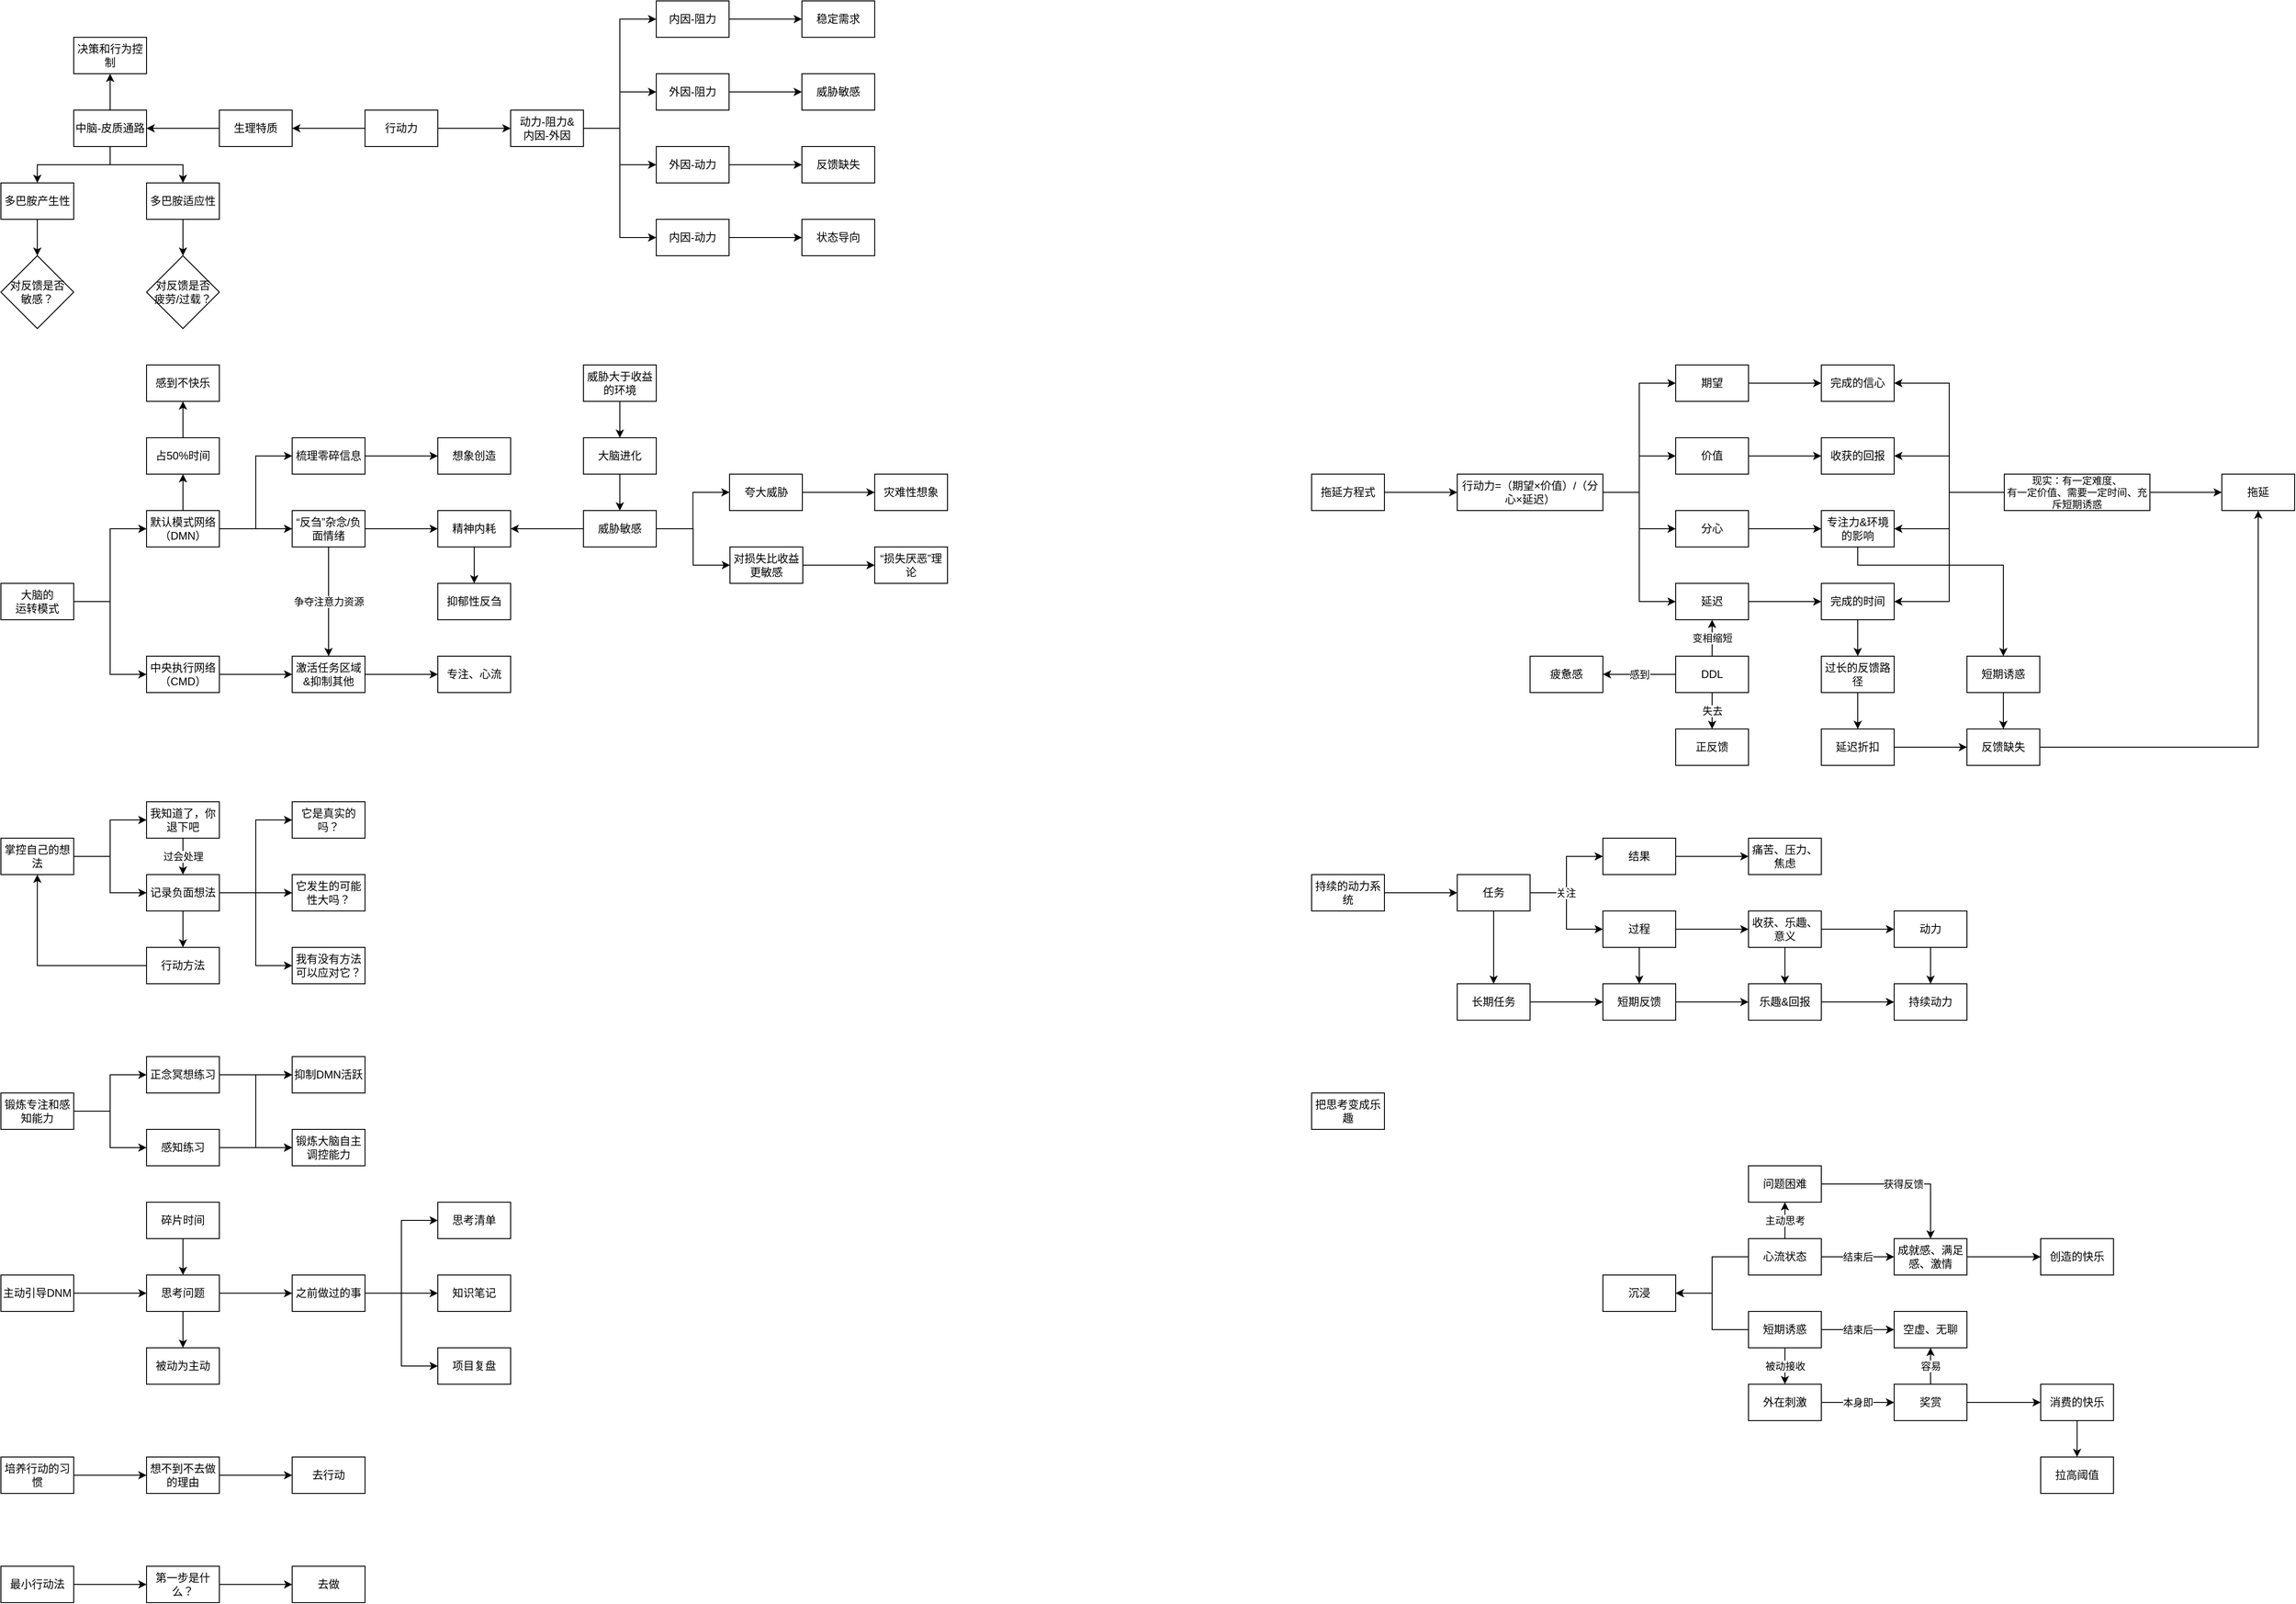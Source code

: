 <mxfile version="24.2.1" type="github">
  <diagram name="第 1 页" id="MuDdyFz6Uz0_iKUM-lLz">
    <mxGraphModel dx="1149" dy="491" grid="1" gridSize="10" guides="1" tooltips="1" connect="1" arrows="1" fold="1" page="1" pageScale="1" pageWidth="827" pageHeight="1169" math="0" shadow="0">
      <root>
        <mxCell id="0" />
        <mxCell id="1" parent="0" />
        <mxCell id="L5y41yA0uB5syiD4GcEw-6" style="edgeStyle=orthogonalEdgeStyle;rounded=0;orthogonalLoop=1;jettySize=auto;html=1;" parent="1" source="L5y41yA0uB5syiD4GcEw-1" target="L5y41yA0uB5syiD4GcEw-2" edge="1">
          <mxGeometry relative="1" as="geometry" />
        </mxCell>
        <mxCell id="L5y41yA0uB5syiD4GcEw-26" style="edgeStyle=orthogonalEdgeStyle;rounded=0;orthogonalLoop=1;jettySize=auto;html=1;" parent="1" source="L5y41yA0uB5syiD4GcEw-1" target="L5y41yA0uB5syiD4GcEw-25" edge="1">
          <mxGeometry relative="1" as="geometry" />
        </mxCell>
        <mxCell id="L5y41yA0uB5syiD4GcEw-1" value="行动力" style="rounded=0;whiteSpace=wrap;html=1;" parent="1" vertex="1">
          <mxGeometry x="520" y="160" width="80" height="40" as="geometry" />
        </mxCell>
        <mxCell id="L5y41yA0uB5syiD4GcEw-7" style="edgeStyle=orthogonalEdgeStyle;rounded=0;orthogonalLoop=1;jettySize=auto;html=1;entryX=1;entryY=0.5;entryDx=0;entryDy=0;" parent="1" source="L5y41yA0uB5syiD4GcEw-2" target="L5y41yA0uB5syiD4GcEw-3" edge="1">
          <mxGeometry relative="1" as="geometry" />
        </mxCell>
        <mxCell id="L5y41yA0uB5syiD4GcEw-2" value="生理特质" style="rounded=0;whiteSpace=wrap;html=1;" parent="1" vertex="1">
          <mxGeometry x="360" y="160" width="80" height="40" as="geometry" />
        </mxCell>
        <mxCell id="L5y41yA0uB5syiD4GcEw-5" style="edgeStyle=orthogonalEdgeStyle;rounded=0;orthogonalLoop=1;jettySize=auto;html=1;entryX=0.5;entryY=1;entryDx=0;entryDy=0;" parent="1" source="L5y41yA0uB5syiD4GcEw-3" target="L5y41yA0uB5syiD4GcEw-4" edge="1">
          <mxGeometry relative="1" as="geometry" />
        </mxCell>
        <mxCell id="L5y41yA0uB5syiD4GcEw-9" style="edgeStyle=orthogonalEdgeStyle;rounded=0;orthogonalLoop=1;jettySize=auto;html=1;entryX=0.5;entryY=0;entryDx=0;entryDy=0;" parent="1" source="L5y41yA0uB5syiD4GcEw-3" target="L5y41yA0uB5syiD4GcEw-8" edge="1">
          <mxGeometry relative="1" as="geometry" />
        </mxCell>
        <mxCell id="L5y41yA0uB5syiD4GcEw-11" style="edgeStyle=orthogonalEdgeStyle;rounded=0;orthogonalLoop=1;jettySize=auto;html=1;entryX=0.5;entryY=0;entryDx=0;entryDy=0;" parent="1" source="L5y41yA0uB5syiD4GcEw-3" target="L5y41yA0uB5syiD4GcEw-10" edge="1">
          <mxGeometry relative="1" as="geometry" />
        </mxCell>
        <mxCell id="L5y41yA0uB5syiD4GcEw-3" value="中脑-皮质通路" style="rounded=0;whiteSpace=wrap;html=1;" parent="1" vertex="1">
          <mxGeometry x="200" y="160" width="80" height="40" as="geometry" />
        </mxCell>
        <mxCell id="L5y41yA0uB5syiD4GcEw-4" value="决策和行为控制" style="rounded=0;whiteSpace=wrap;html=1;" parent="1" vertex="1">
          <mxGeometry x="200" y="80" width="80" height="40" as="geometry" />
        </mxCell>
        <mxCell id="L5y41yA0uB5syiD4GcEw-20" style="edgeStyle=orthogonalEdgeStyle;rounded=0;orthogonalLoop=1;jettySize=auto;html=1;entryX=0.5;entryY=0;entryDx=0;entryDy=0;" parent="1" source="L5y41yA0uB5syiD4GcEw-8" edge="1">
          <mxGeometry relative="1" as="geometry">
            <mxPoint x="160" y="320" as="targetPoint" />
          </mxGeometry>
        </mxCell>
        <mxCell id="L5y41yA0uB5syiD4GcEw-8" value="多巴胺产生性" style="rounded=0;whiteSpace=wrap;html=1;" parent="1" vertex="1">
          <mxGeometry x="120" y="240" width="80" height="40" as="geometry" />
        </mxCell>
        <mxCell id="L5y41yA0uB5syiD4GcEw-24" style="edgeStyle=orthogonalEdgeStyle;rounded=0;orthogonalLoop=1;jettySize=auto;html=1;entryX=0.5;entryY=0;entryDx=0;entryDy=0;" parent="1" source="L5y41yA0uB5syiD4GcEw-10" target="L5y41yA0uB5syiD4GcEw-23" edge="1">
          <mxGeometry relative="1" as="geometry" />
        </mxCell>
        <mxCell id="L5y41yA0uB5syiD4GcEw-10" value="多巴胺适应性" style="rounded=0;whiteSpace=wrap;html=1;" parent="1" vertex="1">
          <mxGeometry x="280" y="240" width="80" height="40" as="geometry" />
        </mxCell>
        <mxCell id="L5y41yA0uB5syiD4GcEw-22" value="对反馈是否&lt;br&gt;敏感？" style="rhombus;whiteSpace=wrap;html=1;" parent="1" vertex="1">
          <mxGeometry x="120" y="320" width="80" height="80" as="geometry" />
        </mxCell>
        <mxCell id="L5y41yA0uB5syiD4GcEw-23" value="对反馈是否&lt;br&gt;疲劳/过载？" style="rhombus;whiteSpace=wrap;html=1;" parent="1" vertex="1">
          <mxGeometry x="280" y="320" width="80" height="80" as="geometry" />
        </mxCell>
        <mxCell id="L5y41yA0uB5syiD4GcEw-31" style="edgeStyle=orthogonalEdgeStyle;rounded=0;orthogonalLoop=1;jettySize=auto;html=1;entryX=0;entryY=0.5;entryDx=0;entryDy=0;" parent="1" source="L5y41yA0uB5syiD4GcEw-25" target="L5y41yA0uB5syiD4GcEw-27" edge="1">
          <mxGeometry relative="1" as="geometry" />
        </mxCell>
        <mxCell id="L5y41yA0uB5syiD4GcEw-32" style="edgeStyle=orthogonalEdgeStyle;rounded=0;orthogonalLoop=1;jettySize=auto;html=1;entryX=0;entryY=0.5;entryDx=0;entryDy=0;" parent="1" source="L5y41yA0uB5syiD4GcEw-25" target="L5y41yA0uB5syiD4GcEw-28" edge="1">
          <mxGeometry relative="1" as="geometry" />
        </mxCell>
        <mxCell id="L5y41yA0uB5syiD4GcEw-33" style="edgeStyle=orthogonalEdgeStyle;rounded=0;orthogonalLoop=1;jettySize=auto;html=1;entryX=0;entryY=0.5;entryDx=0;entryDy=0;" parent="1" source="L5y41yA0uB5syiD4GcEw-25" target="L5y41yA0uB5syiD4GcEw-29" edge="1">
          <mxGeometry relative="1" as="geometry" />
        </mxCell>
        <mxCell id="L5y41yA0uB5syiD4GcEw-34" style="edgeStyle=orthogonalEdgeStyle;rounded=0;orthogonalLoop=1;jettySize=auto;html=1;entryX=0;entryY=0.5;entryDx=0;entryDy=0;" parent="1" source="L5y41yA0uB5syiD4GcEw-25" target="L5y41yA0uB5syiD4GcEw-30" edge="1">
          <mxGeometry relative="1" as="geometry" />
        </mxCell>
        <mxCell id="L5y41yA0uB5syiD4GcEw-25" value="动力-阻力&amp;amp;&lt;br&gt;内因-外因" style="rounded=0;whiteSpace=wrap;html=1;" parent="1" vertex="1">
          <mxGeometry x="680" y="160" width="80" height="40" as="geometry" />
        </mxCell>
        <mxCell id="L5y41yA0uB5syiD4GcEw-36" style="edgeStyle=orthogonalEdgeStyle;rounded=0;orthogonalLoop=1;jettySize=auto;html=1;entryX=0;entryY=0.5;entryDx=0;entryDy=0;" parent="1" source="L5y41yA0uB5syiD4GcEw-27" target="L5y41yA0uB5syiD4GcEw-35" edge="1">
          <mxGeometry relative="1" as="geometry" />
        </mxCell>
        <mxCell id="L5y41yA0uB5syiD4GcEw-27" value="内因-阻力" style="rounded=0;whiteSpace=wrap;html=1;" parent="1" vertex="1">
          <mxGeometry x="840" y="40" width="80" height="40" as="geometry" />
        </mxCell>
        <mxCell id="L5y41yA0uB5syiD4GcEw-38" style="edgeStyle=orthogonalEdgeStyle;rounded=0;orthogonalLoop=1;jettySize=auto;html=1;" parent="1" source="L5y41yA0uB5syiD4GcEw-28" target="L5y41yA0uB5syiD4GcEw-37" edge="1">
          <mxGeometry relative="1" as="geometry" />
        </mxCell>
        <mxCell id="L5y41yA0uB5syiD4GcEw-28" value="外因-阻力" style="rounded=0;whiteSpace=wrap;html=1;" parent="1" vertex="1">
          <mxGeometry x="840" y="120" width="80" height="40" as="geometry" />
        </mxCell>
        <mxCell id="L5y41yA0uB5syiD4GcEw-40" style="edgeStyle=orthogonalEdgeStyle;rounded=0;orthogonalLoop=1;jettySize=auto;html=1;" parent="1" source="L5y41yA0uB5syiD4GcEw-29" target="L5y41yA0uB5syiD4GcEw-39" edge="1">
          <mxGeometry relative="1" as="geometry" />
        </mxCell>
        <mxCell id="L5y41yA0uB5syiD4GcEw-29" value="外因-动力" style="rounded=0;whiteSpace=wrap;html=1;" parent="1" vertex="1">
          <mxGeometry x="840" y="200" width="80" height="40" as="geometry" />
        </mxCell>
        <mxCell id="L5y41yA0uB5syiD4GcEw-42" style="edgeStyle=orthogonalEdgeStyle;rounded=0;orthogonalLoop=1;jettySize=auto;html=1;" parent="1" source="L5y41yA0uB5syiD4GcEw-30" target="L5y41yA0uB5syiD4GcEw-41" edge="1">
          <mxGeometry relative="1" as="geometry" />
        </mxCell>
        <mxCell id="L5y41yA0uB5syiD4GcEw-30" value="内因-动力" style="rounded=0;whiteSpace=wrap;html=1;" parent="1" vertex="1">
          <mxGeometry x="840" y="280" width="80" height="40" as="geometry" />
        </mxCell>
        <mxCell id="L5y41yA0uB5syiD4GcEw-35" value="稳定需求" style="rounded=0;whiteSpace=wrap;html=1;" parent="1" vertex="1">
          <mxGeometry x="1000" y="40" width="80" height="40" as="geometry" />
        </mxCell>
        <mxCell id="L5y41yA0uB5syiD4GcEw-37" value="威胁敏感" style="rounded=0;whiteSpace=wrap;html=1;" parent="1" vertex="1">
          <mxGeometry x="1000" y="120" width="80" height="40" as="geometry" />
        </mxCell>
        <mxCell id="L5y41yA0uB5syiD4GcEw-39" value="反馈缺失" style="rounded=0;whiteSpace=wrap;html=1;" parent="1" vertex="1">
          <mxGeometry x="1000" y="200" width="80" height="40" as="geometry" />
        </mxCell>
        <mxCell id="L5y41yA0uB5syiD4GcEw-41" value="状态导向" style="rounded=0;whiteSpace=wrap;html=1;" parent="1" vertex="1">
          <mxGeometry x="1000" y="280" width="80" height="40" as="geometry" />
        </mxCell>
        <mxCell id="L5y41yA0uB5syiD4GcEw-79" style="edgeStyle=orthogonalEdgeStyle;rounded=0;orthogonalLoop=1;jettySize=auto;html=1;entryX=0.5;entryY=1;entryDx=0;entryDy=0;" parent="1" source="L5y41yA0uB5syiD4GcEw-44" target="L5y41yA0uB5syiD4GcEw-78" edge="1">
          <mxGeometry relative="1" as="geometry" />
        </mxCell>
        <mxCell id="L5y41yA0uB5syiD4GcEw-44" value="占50%时间" style="rounded=0;whiteSpace=wrap;html=1;" parent="1" vertex="1">
          <mxGeometry x="280" y="520" width="80" height="40" as="geometry" />
        </mxCell>
        <mxCell id="L5y41yA0uB5syiD4GcEw-51" style="edgeStyle=orthogonalEdgeStyle;rounded=0;orthogonalLoop=1;jettySize=auto;html=1;" parent="1" source="L5y41yA0uB5syiD4GcEw-46" target="L5y41yA0uB5syiD4GcEw-48" edge="1">
          <mxGeometry relative="1" as="geometry">
            <Array as="points">
              <mxPoint x="240" y="700" />
              <mxPoint x="240" y="620" />
            </Array>
          </mxGeometry>
        </mxCell>
        <mxCell id="L5y41yA0uB5syiD4GcEw-52" style="edgeStyle=orthogonalEdgeStyle;rounded=0;orthogonalLoop=1;jettySize=auto;html=1;entryX=0;entryY=0.5;entryDx=0;entryDy=0;" parent="1" source="L5y41yA0uB5syiD4GcEw-46" target="L5y41yA0uB5syiD4GcEw-49" edge="1">
          <mxGeometry relative="1" as="geometry" />
        </mxCell>
        <mxCell id="L5y41yA0uB5syiD4GcEw-46" value="&lt;span style=&quot;text-align: left;&quot;&gt;大脑的&lt;br&gt;运转模式&lt;/span&gt;" style="rounded=0;whiteSpace=wrap;html=1;" parent="1" vertex="1">
          <mxGeometry x="120" y="680" width="80" height="40" as="geometry" />
        </mxCell>
        <mxCell id="L5y41yA0uB5syiD4GcEw-66" style="edgeStyle=orthogonalEdgeStyle;rounded=0;orthogonalLoop=1;jettySize=auto;html=1;" parent="1" source="L5y41yA0uB5syiD4GcEw-47" target="L5y41yA0uB5syiD4GcEw-65" edge="1">
          <mxGeometry relative="1" as="geometry" />
        </mxCell>
        <mxCell id="L5y41yA0uB5syiD4GcEw-47" value="&lt;div style=&quot;text-align: left;&quot;&gt;&lt;span style=&quot;background-color: initial;&quot;&gt;梳理零碎信息&lt;/span&gt;&lt;/div&gt;" style="rounded=0;whiteSpace=wrap;html=1;" parent="1" vertex="1">
          <mxGeometry x="440" y="520" width="80" height="40" as="geometry" />
        </mxCell>
        <mxCell id="L5y41yA0uB5syiD4GcEw-53" style="edgeStyle=orthogonalEdgeStyle;rounded=0;orthogonalLoop=1;jettySize=auto;html=1;entryX=0;entryY=0.5;entryDx=0;entryDy=0;" parent="1" source="L5y41yA0uB5syiD4GcEw-48" target="L5y41yA0uB5syiD4GcEw-47" edge="1">
          <mxGeometry relative="1" as="geometry" />
        </mxCell>
        <mxCell id="L5y41yA0uB5syiD4GcEw-58" style="edgeStyle=orthogonalEdgeStyle;rounded=0;orthogonalLoop=1;jettySize=auto;html=1;entryX=0;entryY=0.5;entryDx=0;entryDy=0;" parent="1" source="L5y41yA0uB5syiD4GcEw-48" target="L5y41yA0uB5syiD4GcEw-55" edge="1">
          <mxGeometry relative="1" as="geometry" />
        </mxCell>
        <mxCell id="L5y41yA0uB5syiD4GcEw-64" value="" style="edgeStyle=orthogonalEdgeStyle;rounded=0;orthogonalLoop=1;jettySize=auto;html=1;" parent="1" source="L5y41yA0uB5syiD4GcEw-48" target="L5y41yA0uB5syiD4GcEw-44" edge="1">
          <mxGeometry relative="1" as="geometry" />
        </mxCell>
        <mxCell id="L5y41yA0uB5syiD4GcEw-48" value="&lt;div style=&quot;&quot;&gt;&lt;span style=&quot;background-color: initial;&quot;&gt;默认模式网络（DMN）&lt;/span&gt;&lt;/div&gt;" style="rounded=0;whiteSpace=wrap;html=1;align=center;" parent="1" vertex="1">
          <mxGeometry x="280" y="600" width="80" height="40" as="geometry" />
        </mxCell>
        <mxCell id="L5y41yA0uB5syiD4GcEw-54" style="edgeStyle=orthogonalEdgeStyle;rounded=0;orthogonalLoop=1;jettySize=auto;html=1;entryX=0;entryY=0.5;entryDx=0;entryDy=0;" parent="1" source="L5y41yA0uB5syiD4GcEw-49" target="L5y41yA0uB5syiD4GcEw-50" edge="1">
          <mxGeometry relative="1" as="geometry" />
        </mxCell>
        <mxCell id="L5y41yA0uB5syiD4GcEw-49" value="&lt;div style=&quot;&quot;&gt;&lt;span style=&quot;background-color: initial;&quot;&gt;中央执行网络&lt;br&gt;（CMD）&lt;/span&gt;&lt;/div&gt;" style="rounded=0;whiteSpace=wrap;html=1;align=center;" parent="1" vertex="1">
          <mxGeometry x="280" y="760" width="80" height="40" as="geometry" />
        </mxCell>
        <mxCell id="L5y41yA0uB5syiD4GcEw-63" style="edgeStyle=orthogonalEdgeStyle;rounded=0;orthogonalLoop=1;jettySize=auto;html=1;" parent="1" source="L5y41yA0uB5syiD4GcEw-50" target="L5y41yA0uB5syiD4GcEw-61" edge="1">
          <mxGeometry relative="1" as="geometry" />
        </mxCell>
        <mxCell id="L5y41yA0uB5syiD4GcEw-50" value="&lt;div style=&quot;&quot;&gt;&lt;span style=&quot;background-color: initial;&quot;&gt;激活任务区域&amp;amp;抑制其他&lt;/span&gt;&lt;/div&gt;" style="rounded=0;whiteSpace=wrap;html=1;align=center;" parent="1" vertex="1">
          <mxGeometry x="440" y="760" width="80" height="40" as="geometry" />
        </mxCell>
        <mxCell id="L5y41yA0uB5syiD4GcEw-60" style="edgeStyle=orthogonalEdgeStyle;rounded=0;orthogonalLoop=1;jettySize=auto;html=1;" parent="1" source="L5y41yA0uB5syiD4GcEw-55" target="L5y41yA0uB5syiD4GcEw-59" edge="1">
          <mxGeometry relative="1" as="geometry" />
        </mxCell>
        <mxCell id="L5y41yA0uB5syiD4GcEw-67" value="争夺注意力资源" style="edgeStyle=orthogonalEdgeStyle;rounded=0;orthogonalLoop=1;jettySize=auto;html=1;" parent="1" source="L5y41yA0uB5syiD4GcEw-55" target="L5y41yA0uB5syiD4GcEw-50" edge="1">
          <mxGeometry relative="1" as="geometry" />
        </mxCell>
        <mxCell id="L5y41yA0uB5syiD4GcEw-55" value="&lt;div style=&quot;&quot;&gt;“反刍”杂念/负面情绪&lt;br&gt;&lt;/div&gt;" style="rounded=0;whiteSpace=wrap;html=1;align=center;" parent="1" vertex="1">
          <mxGeometry x="440" y="600" width="80" height="40" as="geometry" />
        </mxCell>
        <mxCell id="L5y41yA0uB5syiD4GcEw-87" style="edgeStyle=orthogonalEdgeStyle;rounded=0;orthogonalLoop=1;jettySize=auto;html=1;entryX=0.5;entryY=0;entryDx=0;entryDy=0;" parent="1" source="L5y41yA0uB5syiD4GcEw-59" target="L5y41yA0uB5syiD4GcEw-85" edge="1">
          <mxGeometry relative="1" as="geometry" />
        </mxCell>
        <mxCell id="L5y41yA0uB5syiD4GcEw-59" value="&lt;div style=&quot;&quot;&gt;精神内耗&lt;br&gt;&lt;/div&gt;" style="rounded=0;whiteSpace=wrap;html=1;align=center;" parent="1" vertex="1">
          <mxGeometry x="600" y="600" width="80" height="40" as="geometry" />
        </mxCell>
        <mxCell id="L5y41yA0uB5syiD4GcEw-61" value="&lt;div style=&quot;&quot;&gt;专注、心流&lt;/div&gt;" style="rounded=0;whiteSpace=wrap;html=1;align=center;" parent="1" vertex="1">
          <mxGeometry x="600" y="760" width="80" height="40" as="geometry" />
        </mxCell>
        <mxCell id="L5y41yA0uB5syiD4GcEw-65" value="&lt;div style=&quot;text-align: left;&quot;&gt;&lt;span style=&quot;background-color: initial;&quot;&gt;想象创造&lt;/span&gt;&lt;/div&gt;" style="rounded=0;whiteSpace=wrap;html=1;" parent="1" vertex="1">
          <mxGeometry x="600" y="520" width="80" height="40" as="geometry" />
        </mxCell>
        <mxCell id="L5y41yA0uB5syiD4GcEw-69" style="edgeStyle=orthogonalEdgeStyle;rounded=0;orthogonalLoop=1;jettySize=auto;html=1;entryX=1;entryY=0.5;entryDx=0;entryDy=0;" parent="1" source="L5y41yA0uB5syiD4GcEw-68" target="L5y41yA0uB5syiD4GcEw-59" edge="1">
          <mxGeometry relative="1" as="geometry" />
        </mxCell>
        <mxCell id="L5y41yA0uB5syiD4GcEw-76" style="edgeStyle=orthogonalEdgeStyle;rounded=0;orthogonalLoop=1;jettySize=auto;html=1;entryX=0;entryY=0.5;entryDx=0;entryDy=0;" parent="1" source="L5y41yA0uB5syiD4GcEw-68" target="L5y41yA0uB5syiD4GcEw-70" edge="1">
          <mxGeometry relative="1" as="geometry" />
        </mxCell>
        <mxCell id="L5y41yA0uB5syiD4GcEw-77" style="edgeStyle=orthogonalEdgeStyle;rounded=0;orthogonalLoop=1;jettySize=auto;html=1;entryX=0;entryY=0.5;entryDx=0;entryDy=0;" parent="1" source="L5y41yA0uB5syiD4GcEw-68" target="L5y41yA0uB5syiD4GcEw-75" edge="1">
          <mxGeometry relative="1" as="geometry" />
        </mxCell>
        <mxCell id="L5y41yA0uB5syiD4GcEw-68" value="&lt;div style=&quot;&quot;&gt;威胁敏感&lt;br&gt;&lt;/div&gt;" style="rounded=0;whiteSpace=wrap;html=1;align=center;" parent="1" vertex="1">
          <mxGeometry x="760" y="600" width="80" height="40" as="geometry" />
        </mxCell>
        <mxCell id="L5y41yA0uB5syiD4GcEw-84" value="" style="edgeStyle=orthogonalEdgeStyle;rounded=0;orthogonalLoop=1;jettySize=auto;html=1;" parent="1" source="L5y41yA0uB5syiD4GcEw-70" target="L5y41yA0uB5syiD4GcEw-83" edge="1">
          <mxGeometry relative="1" as="geometry" />
        </mxCell>
        <mxCell id="L5y41yA0uB5syiD4GcEw-70" value="&lt;div style=&quot;&quot;&gt;夸大威胁&lt;/div&gt;" style="rounded=0;whiteSpace=wrap;html=1;align=center;" parent="1" vertex="1">
          <mxGeometry x="920.5" y="560" width="80" height="40" as="geometry" />
        </mxCell>
        <mxCell id="L5y41yA0uB5syiD4GcEw-74" style="edgeStyle=orthogonalEdgeStyle;rounded=0;orthogonalLoop=1;jettySize=auto;html=1;entryX=0.5;entryY=0;entryDx=0;entryDy=0;" parent="1" source="L5y41yA0uB5syiD4GcEw-71" target="L5y41yA0uB5syiD4GcEw-68" edge="1">
          <mxGeometry relative="1" as="geometry" />
        </mxCell>
        <mxCell id="L5y41yA0uB5syiD4GcEw-71" value="大脑进化" style="rounded=0;whiteSpace=wrap;html=1;align=center;" parent="1" vertex="1">
          <mxGeometry x="760" y="520" width="80" height="40" as="geometry" />
        </mxCell>
        <mxCell id="L5y41yA0uB5syiD4GcEw-73" style="edgeStyle=orthogonalEdgeStyle;rounded=0;orthogonalLoop=1;jettySize=auto;html=1;entryX=0.5;entryY=0;entryDx=0;entryDy=0;" parent="1" source="L5y41yA0uB5syiD4GcEw-72" target="L5y41yA0uB5syiD4GcEw-71" edge="1">
          <mxGeometry relative="1" as="geometry" />
        </mxCell>
        <mxCell id="L5y41yA0uB5syiD4GcEw-72" value="威胁大于收益的环境" style="rounded=0;whiteSpace=wrap;html=1;align=center;" parent="1" vertex="1">
          <mxGeometry x="760" y="440" width="80" height="40" as="geometry" />
        </mxCell>
        <mxCell id="L5y41yA0uB5syiD4GcEw-81" style="edgeStyle=orthogonalEdgeStyle;rounded=0;orthogonalLoop=1;jettySize=auto;html=1;entryX=0;entryY=0.5;entryDx=0;entryDy=0;" parent="1" source="L5y41yA0uB5syiD4GcEw-75" target="L5y41yA0uB5syiD4GcEw-80" edge="1">
          <mxGeometry relative="1" as="geometry" />
        </mxCell>
        <mxCell id="L5y41yA0uB5syiD4GcEw-75" value="&lt;div style=&quot;&quot;&gt;对损失比收益更敏感&lt;/div&gt;" style="rounded=0;whiteSpace=wrap;html=1;align=center;" parent="1" vertex="1">
          <mxGeometry x="921" y="640" width="80" height="40" as="geometry" />
        </mxCell>
        <mxCell id="L5y41yA0uB5syiD4GcEw-78" value="感到不快乐" style="rounded=0;whiteSpace=wrap;html=1;" parent="1" vertex="1">
          <mxGeometry x="280" y="440" width="80" height="40" as="geometry" />
        </mxCell>
        <mxCell id="L5y41yA0uB5syiD4GcEw-80" value="&lt;div style=&quot;&quot;&gt;“损失厌恶”理论&lt;/div&gt;" style="rounded=0;whiteSpace=wrap;html=1;align=center;" parent="1" vertex="1">
          <mxGeometry x="1080" y="640" width="80" height="40" as="geometry" />
        </mxCell>
        <mxCell id="L5y41yA0uB5syiD4GcEw-83" value="&lt;div style=&quot;&quot;&gt;灾难性想象&lt;/div&gt;" style="rounded=0;whiteSpace=wrap;html=1;align=center;" parent="1" vertex="1">
          <mxGeometry x="1080" y="560" width="80" height="40" as="geometry" />
        </mxCell>
        <mxCell id="L5y41yA0uB5syiD4GcEw-85" value="&lt;div style=&quot;&quot;&gt;抑郁性反刍&lt;br&gt;&lt;/div&gt;" style="rounded=0;whiteSpace=wrap;html=1;align=center;" parent="1" vertex="1">
          <mxGeometry x="600" y="680" width="80" height="40" as="geometry" />
        </mxCell>
        <mxCell id="3quI_XcMpVdw5dfbe4QB-11" style="edgeStyle=orthogonalEdgeStyle;rounded=0;orthogonalLoop=1;jettySize=auto;html=1;" parent="1" source="3quI_XcMpVdw5dfbe4QB-1" target="3quI_XcMpVdw5dfbe4QB-2" edge="1">
          <mxGeometry relative="1" as="geometry" />
        </mxCell>
        <mxCell id="3quI_XcMpVdw5dfbe4QB-12" style="edgeStyle=orthogonalEdgeStyle;rounded=0;orthogonalLoop=1;jettySize=auto;html=1;entryX=0;entryY=0.5;entryDx=0;entryDy=0;" parent="1" source="3quI_XcMpVdw5dfbe4QB-1" target="3quI_XcMpVdw5dfbe4QB-3" edge="1">
          <mxGeometry relative="1" as="geometry" />
        </mxCell>
        <mxCell id="3quI_XcMpVdw5dfbe4QB-1" value="&lt;div style=&quot;&quot;&gt;&lt;span style=&quot;background-color: initial;&quot;&gt;掌控自己的想法&lt;/span&gt;&lt;/div&gt;" style="rounded=0;whiteSpace=wrap;html=1;align=center;" parent="1" vertex="1">
          <mxGeometry x="120" y="960" width="80" height="40" as="geometry" />
        </mxCell>
        <mxCell id="3quI_XcMpVdw5dfbe4QB-4" value="过会处理" style="edgeStyle=orthogonalEdgeStyle;rounded=0;orthogonalLoop=1;jettySize=auto;html=1;entryX=0.5;entryY=0;entryDx=0;entryDy=0;" parent="1" source="3quI_XcMpVdw5dfbe4QB-2" target="3quI_XcMpVdw5dfbe4QB-3" edge="1">
          <mxGeometry relative="1" as="geometry" />
        </mxCell>
        <mxCell id="3quI_XcMpVdw5dfbe4QB-2" value="&lt;div style=&quot;&quot;&gt;&lt;span style=&quot;background-color: initial;&quot;&gt;我知道了，你退下吧&lt;/span&gt;&lt;/div&gt;" style="rounded=0;whiteSpace=wrap;html=1;align=center;" parent="1" vertex="1">
          <mxGeometry x="280" y="920" width="80" height="40" as="geometry" />
        </mxCell>
        <mxCell id="3quI_XcMpVdw5dfbe4QB-8" style="edgeStyle=orthogonalEdgeStyle;rounded=0;orthogonalLoop=1;jettySize=auto;html=1;entryX=0;entryY=0.5;entryDx=0;entryDy=0;" parent="1" source="3quI_XcMpVdw5dfbe4QB-3" target="3quI_XcMpVdw5dfbe4QB-6" edge="1">
          <mxGeometry relative="1" as="geometry" />
        </mxCell>
        <mxCell id="3quI_XcMpVdw5dfbe4QB-9" style="edgeStyle=orthogonalEdgeStyle;rounded=0;orthogonalLoop=1;jettySize=auto;html=1;" parent="1" source="3quI_XcMpVdw5dfbe4QB-3" target="3quI_XcMpVdw5dfbe4QB-5" edge="1">
          <mxGeometry relative="1" as="geometry" />
        </mxCell>
        <mxCell id="3quI_XcMpVdw5dfbe4QB-10" style="edgeStyle=orthogonalEdgeStyle;rounded=0;orthogonalLoop=1;jettySize=auto;html=1;entryX=0;entryY=0.5;entryDx=0;entryDy=0;" parent="1" source="3quI_XcMpVdw5dfbe4QB-3" target="3quI_XcMpVdw5dfbe4QB-7" edge="1">
          <mxGeometry relative="1" as="geometry" />
        </mxCell>
        <mxCell id="3quI_XcMpVdw5dfbe4QB-14" style="edgeStyle=orthogonalEdgeStyle;rounded=0;orthogonalLoop=1;jettySize=auto;html=1;entryX=0.5;entryY=0;entryDx=0;entryDy=0;" parent="1" source="3quI_XcMpVdw5dfbe4QB-3" target="3quI_XcMpVdw5dfbe4QB-13" edge="1">
          <mxGeometry relative="1" as="geometry" />
        </mxCell>
        <mxCell id="3quI_XcMpVdw5dfbe4QB-3" value="&lt;div style=&quot;&quot;&gt;记录负面想法&lt;/div&gt;" style="rounded=0;whiteSpace=wrap;html=1;align=center;" parent="1" vertex="1">
          <mxGeometry x="280" y="1000" width="80" height="40" as="geometry" />
        </mxCell>
        <mxCell id="3quI_XcMpVdw5dfbe4QB-5" value="&lt;div style=&quot;&quot;&gt;它发生的可能性大吗？&lt;/div&gt;" style="rounded=0;whiteSpace=wrap;html=1;align=center;" parent="1" vertex="1">
          <mxGeometry x="440" y="1000" width="80" height="40" as="geometry" />
        </mxCell>
        <mxCell id="3quI_XcMpVdw5dfbe4QB-6" value="&lt;div style=&quot;&quot;&gt;它是真实的吗？&lt;/div&gt;" style="rounded=0;whiteSpace=wrap;html=1;align=center;" parent="1" vertex="1">
          <mxGeometry x="440" y="920" width="80" height="40" as="geometry" />
        </mxCell>
        <mxCell id="3quI_XcMpVdw5dfbe4QB-7" value="&lt;div style=&quot;&quot;&gt;我有没有方法可以应对它？&lt;/div&gt;" style="rounded=0;whiteSpace=wrap;html=1;align=center;" parent="1" vertex="1">
          <mxGeometry x="440" y="1080" width="80" height="40" as="geometry" />
        </mxCell>
        <mxCell id="3quI_XcMpVdw5dfbe4QB-15" style="edgeStyle=orthogonalEdgeStyle;rounded=0;orthogonalLoop=1;jettySize=auto;html=1;entryX=0.5;entryY=1;entryDx=0;entryDy=0;" parent="1" source="3quI_XcMpVdw5dfbe4QB-13" target="3quI_XcMpVdw5dfbe4QB-1" edge="1">
          <mxGeometry relative="1" as="geometry" />
        </mxCell>
        <mxCell id="3quI_XcMpVdw5dfbe4QB-13" value="&lt;div style=&quot;&quot;&gt;行动方法&lt;/div&gt;" style="rounded=0;whiteSpace=wrap;html=1;align=center;" parent="1" vertex="1">
          <mxGeometry x="280" y="1080" width="80" height="40" as="geometry" />
        </mxCell>
        <mxCell id="3quI_XcMpVdw5dfbe4QB-19" style="edgeStyle=orthogonalEdgeStyle;rounded=0;orthogonalLoop=1;jettySize=auto;html=1;entryX=0;entryY=0.5;entryDx=0;entryDy=0;" parent="1" source="3quI_XcMpVdw5dfbe4QB-16" target="3quI_XcMpVdw5dfbe4QB-17" edge="1">
          <mxGeometry relative="1" as="geometry" />
        </mxCell>
        <mxCell id="3quI_XcMpVdw5dfbe4QB-20" style="edgeStyle=orthogonalEdgeStyle;rounded=0;orthogonalLoop=1;jettySize=auto;html=1;entryX=0;entryY=0.5;entryDx=0;entryDy=0;" parent="1" source="3quI_XcMpVdw5dfbe4QB-16" target="3quI_XcMpVdw5dfbe4QB-18" edge="1">
          <mxGeometry relative="1" as="geometry" />
        </mxCell>
        <mxCell id="3quI_XcMpVdw5dfbe4QB-16" value="&lt;div style=&quot;&quot;&gt;锻炼专注和感知能力&lt;br&gt;&lt;/div&gt;" style="rounded=0;whiteSpace=wrap;html=1;align=center;" parent="1" vertex="1">
          <mxGeometry x="120" y="1240" width="80" height="40" as="geometry" />
        </mxCell>
        <mxCell id="3quI_XcMpVdw5dfbe4QB-23" style="edgeStyle=orthogonalEdgeStyle;rounded=0;orthogonalLoop=1;jettySize=auto;html=1;" parent="1" source="3quI_XcMpVdw5dfbe4QB-17" target="3quI_XcMpVdw5dfbe4QB-21" edge="1">
          <mxGeometry relative="1" as="geometry" />
        </mxCell>
        <mxCell id="3quI_XcMpVdw5dfbe4QB-26" style="edgeStyle=orthogonalEdgeStyle;rounded=0;orthogonalLoop=1;jettySize=auto;html=1;entryX=0;entryY=0.5;entryDx=0;entryDy=0;" parent="1" source="3quI_XcMpVdw5dfbe4QB-17" target="3quI_XcMpVdw5dfbe4QB-22" edge="1">
          <mxGeometry relative="1" as="geometry" />
        </mxCell>
        <mxCell id="3quI_XcMpVdw5dfbe4QB-17" value="&lt;div style=&quot;&quot;&gt;正念冥想练习&lt;br&gt;&lt;/div&gt;" style="rounded=0;whiteSpace=wrap;html=1;align=center;" parent="1" vertex="1">
          <mxGeometry x="280" y="1200" width="80" height="40" as="geometry" />
        </mxCell>
        <mxCell id="3quI_XcMpVdw5dfbe4QB-24" style="edgeStyle=orthogonalEdgeStyle;rounded=0;orthogonalLoop=1;jettySize=auto;html=1;" parent="1" source="3quI_XcMpVdw5dfbe4QB-18" target="3quI_XcMpVdw5dfbe4QB-22" edge="1">
          <mxGeometry relative="1" as="geometry" />
        </mxCell>
        <mxCell id="3quI_XcMpVdw5dfbe4QB-25" style="edgeStyle=orthogonalEdgeStyle;rounded=0;orthogonalLoop=1;jettySize=auto;html=1;entryX=0;entryY=0.5;entryDx=0;entryDy=0;" parent="1" source="3quI_XcMpVdw5dfbe4QB-18" target="3quI_XcMpVdw5dfbe4QB-21" edge="1">
          <mxGeometry relative="1" as="geometry" />
        </mxCell>
        <mxCell id="3quI_XcMpVdw5dfbe4QB-18" value="&lt;div style=&quot;&quot;&gt;感知练习&lt;br&gt;&lt;/div&gt;" style="rounded=0;whiteSpace=wrap;html=1;align=center;" parent="1" vertex="1">
          <mxGeometry x="280" y="1280" width="80" height="40" as="geometry" />
        </mxCell>
        <mxCell id="3quI_XcMpVdw5dfbe4QB-21" value="&lt;div style=&quot;&quot;&gt;抑制DMN活跃&lt;br&gt;&lt;/div&gt;" style="rounded=0;whiteSpace=wrap;html=1;align=center;" parent="1" vertex="1">
          <mxGeometry x="440" y="1200" width="80" height="40" as="geometry" />
        </mxCell>
        <mxCell id="3quI_XcMpVdw5dfbe4QB-22" value="&lt;div style=&quot;&quot;&gt;锻炼大脑自主调控能力&lt;br&gt;&lt;/div&gt;" style="rounded=0;whiteSpace=wrap;html=1;align=center;" parent="1" vertex="1">
          <mxGeometry x="440" y="1280" width="80" height="40" as="geometry" />
        </mxCell>
        <mxCell id="3quI_XcMpVdw5dfbe4QB-30" style="edgeStyle=orthogonalEdgeStyle;rounded=0;orthogonalLoop=1;jettySize=auto;html=1;entryX=0;entryY=0.5;entryDx=0;entryDy=0;" parent="1" source="3quI_XcMpVdw5dfbe4QB-28" target="3quI_XcMpVdw5dfbe4QB-29" edge="1">
          <mxGeometry relative="1" as="geometry" />
        </mxCell>
        <mxCell id="3quI_XcMpVdw5dfbe4QB-28" value="&lt;div style=&quot;&quot;&gt;主动引导DNM&lt;br&gt;&lt;/div&gt;" style="rounded=0;whiteSpace=wrap;html=1;align=center;" parent="1" vertex="1">
          <mxGeometry x="120" y="1440" width="80" height="40" as="geometry" />
        </mxCell>
        <mxCell id="3quI_XcMpVdw5dfbe4QB-32" style="edgeStyle=orthogonalEdgeStyle;rounded=0;orthogonalLoop=1;jettySize=auto;html=1;" parent="1" source="3quI_XcMpVdw5dfbe4QB-29" target="3quI_XcMpVdw5dfbe4QB-31" edge="1">
          <mxGeometry relative="1" as="geometry" />
        </mxCell>
        <mxCell id="3quI_XcMpVdw5dfbe4QB-40" style="edgeStyle=orthogonalEdgeStyle;rounded=0;orthogonalLoop=1;jettySize=auto;html=1;" parent="1" source="3quI_XcMpVdw5dfbe4QB-29" target="3quI_XcMpVdw5dfbe4QB-39" edge="1">
          <mxGeometry relative="1" as="geometry" />
        </mxCell>
        <mxCell id="3quI_XcMpVdw5dfbe4QB-29" value="&lt;div style=&quot;&quot;&gt;思考问题&lt;br&gt;&lt;/div&gt;" style="rounded=0;whiteSpace=wrap;html=1;align=center;" parent="1" vertex="1">
          <mxGeometry x="280" y="1440" width="80" height="40" as="geometry" />
        </mxCell>
        <mxCell id="3quI_XcMpVdw5dfbe4QB-31" value="&lt;div style=&quot;&quot;&gt;被动为主动&lt;br&gt;&lt;/div&gt;" style="rounded=0;whiteSpace=wrap;html=1;align=center;" parent="1" vertex="1">
          <mxGeometry x="280" y="1520" width="80" height="40" as="geometry" />
        </mxCell>
        <mxCell id="3quI_XcMpVdw5dfbe4QB-34" style="edgeStyle=orthogonalEdgeStyle;rounded=0;orthogonalLoop=1;jettySize=auto;html=1;" parent="1" source="3quI_XcMpVdw5dfbe4QB-33" target="3quI_XcMpVdw5dfbe4QB-29" edge="1">
          <mxGeometry relative="1" as="geometry" />
        </mxCell>
        <mxCell id="3quI_XcMpVdw5dfbe4QB-33" value="&lt;div style=&quot;&quot;&gt;碎片时间&lt;/div&gt;" style="rounded=0;whiteSpace=wrap;html=1;align=center;" parent="1" vertex="1">
          <mxGeometry x="280" y="1360" width="80" height="40" as="geometry" />
        </mxCell>
        <mxCell id="3quI_XcMpVdw5dfbe4QB-35" value="&lt;div style=&quot;&quot;&gt;思考清单&lt;br&gt;&lt;/div&gt;" style="rounded=0;whiteSpace=wrap;html=1;align=center;" parent="1" vertex="1">
          <mxGeometry x="600" y="1360" width="80" height="40" as="geometry" />
        </mxCell>
        <mxCell id="3quI_XcMpVdw5dfbe4QB-36" value="&lt;div style=&quot;&quot;&gt;知识笔记&lt;br&gt;&lt;/div&gt;" style="rounded=0;whiteSpace=wrap;html=1;align=center;" parent="1" vertex="1">
          <mxGeometry x="600" y="1440" width="80" height="40" as="geometry" />
        </mxCell>
        <mxCell id="3quI_XcMpVdw5dfbe4QB-43" style="edgeStyle=orthogonalEdgeStyle;rounded=0;orthogonalLoop=1;jettySize=auto;html=1;entryX=0;entryY=0.5;entryDx=0;entryDy=0;" parent="1" source="3quI_XcMpVdw5dfbe4QB-39" target="3quI_XcMpVdw5dfbe4QB-35" edge="1">
          <mxGeometry relative="1" as="geometry" />
        </mxCell>
        <mxCell id="3quI_XcMpVdw5dfbe4QB-44" style="edgeStyle=orthogonalEdgeStyle;rounded=0;orthogonalLoop=1;jettySize=auto;html=1;" parent="1" source="3quI_XcMpVdw5dfbe4QB-39" target="3quI_XcMpVdw5dfbe4QB-36" edge="1">
          <mxGeometry relative="1" as="geometry" />
        </mxCell>
        <mxCell id="3quI_XcMpVdw5dfbe4QB-45" style="edgeStyle=orthogonalEdgeStyle;rounded=0;orthogonalLoop=1;jettySize=auto;html=1;entryX=0;entryY=0.5;entryDx=0;entryDy=0;" parent="1" source="3quI_XcMpVdw5dfbe4QB-39" target="3quI_XcMpVdw5dfbe4QB-42" edge="1">
          <mxGeometry relative="1" as="geometry" />
        </mxCell>
        <mxCell id="3quI_XcMpVdw5dfbe4QB-39" value="&lt;div style=&quot;&quot;&gt;之前做过的事&lt;br&gt;&lt;/div&gt;" style="rounded=0;whiteSpace=wrap;html=1;align=center;" parent="1" vertex="1">
          <mxGeometry x="440" y="1440" width="80" height="40" as="geometry" />
        </mxCell>
        <mxCell id="3quI_XcMpVdw5dfbe4QB-42" value="&lt;div style=&quot;&quot;&gt;项目复盘&lt;br&gt;&lt;/div&gt;" style="rounded=0;whiteSpace=wrap;html=1;align=center;" parent="1" vertex="1">
          <mxGeometry x="600" y="1520" width="80" height="40" as="geometry" />
        </mxCell>
        <mxCell id="3quI_XcMpVdw5dfbe4QB-49" style="edgeStyle=orthogonalEdgeStyle;rounded=0;orthogonalLoop=1;jettySize=auto;html=1;" parent="1" source="3quI_XcMpVdw5dfbe4QB-46" target="3quI_XcMpVdw5dfbe4QB-47" edge="1">
          <mxGeometry relative="1" as="geometry" />
        </mxCell>
        <mxCell id="3quI_XcMpVdw5dfbe4QB-46" value="&lt;div style=&quot;&quot;&gt;培养行动的习惯&lt;br&gt;&lt;/div&gt;" style="rounded=0;whiteSpace=wrap;html=1;align=center;" parent="1" vertex="1">
          <mxGeometry x="120" y="1640" width="80" height="40" as="geometry" />
        </mxCell>
        <mxCell id="3quI_XcMpVdw5dfbe4QB-50" style="edgeStyle=orthogonalEdgeStyle;rounded=0;orthogonalLoop=1;jettySize=auto;html=1;" parent="1" source="3quI_XcMpVdw5dfbe4QB-47" target="3quI_XcMpVdw5dfbe4QB-48" edge="1">
          <mxGeometry relative="1" as="geometry" />
        </mxCell>
        <mxCell id="3quI_XcMpVdw5dfbe4QB-47" value="&lt;div style=&quot;&quot;&gt;想不到不去做的理由&lt;br&gt;&lt;/div&gt;" style="rounded=0;whiteSpace=wrap;html=1;align=center;" parent="1" vertex="1">
          <mxGeometry x="280" y="1640" width="80" height="40" as="geometry" />
        </mxCell>
        <mxCell id="3quI_XcMpVdw5dfbe4QB-48" value="&lt;div style=&quot;&quot;&gt;去行动&lt;br&gt;&lt;/div&gt;" style="rounded=0;whiteSpace=wrap;html=1;align=center;" parent="1" vertex="1">
          <mxGeometry x="440" y="1640" width="80" height="40" as="geometry" />
        </mxCell>
        <mxCell id="3quI_XcMpVdw5dfbe4QB-53" style="edgeStyle=orthogonalEdgeStyle;rounded=0;orthogonalLoop=1;jettySize=auto;html=1;" parent="1" source="3quI_XcMpVdw5dfbe4QB-51" target="3quI_XcMpVdw5dfbe4QB-52" edge="1">
          <mxGeometry relative="1" as="geometry" />
        </mxCell>
        <mxCell id="3quI_XcMpVdw5dfbe4QB-51" value="&lt;div style=&quot;&quot;&gt;最小行动法&lt;br&gt;&lt;/div&gt;" style="rounded=0;whiteSpace=wrap;html=1;align=center;" parent="1" vertex="1">
          <mxGeometry x="120" y="1760" width="80" height="40" as="geometry" />
        </mxCell>
        <mxCell id="3quI_XcMpVdw5dfbe4QB-55" style="edgeStyle=orthogonalEdgeStyle;rounded=0;orthogonalLoop=1;jettySize=auto;html=1;" parent="1" source="3quI_XcMpVdw5dfbe4QB-52" target="3quI_XcMpVdw5dfbe4QB-54" edge="1">
          <mxGeometry relative="1" as="geometry" />
        </mxCell>
        <mxCell id="3quI_XcMpVdw5dfbe4QB-52" value="&lt;div style=&quot;&quot;&gt;第一步是什么？&lt;br&gt;&lt;/div&gt;" style="rounded=0;whiteSpace=wrap;html=1;align=center;" parent="1" vertex="1">
          <mxGeometry x="280" y="1760" width="80" height="40" as="geometry" />
        </mxCell>
        <mxCell id="3quI_XcMpVdw5dfbe4QB-54" value="&lt;div style=&quot;&quot;&gt;去做&lt;br&gt;&lt;/div&gt;" style="rounded=0;whiteSpace=wrap;html=1;align=center;" parent="1" vertex="1">
          <mxGeometry x="440" y="1760" width="80" height="40" as="geometry" />
        </mxCell>
        <mxCell id="3quI_XcMpVdw5dfbe4QB-112" style="edgeStyle=orthogonalEdgeStyle;rounded=0;orthogonalLoop=1;jettySize=auto;html=1;" parent="1" source="3quI_XcMpVdw5dfbe4QB-56" target="3quI_XcMpVdw5dfbe4QB-108" edge="1">
          <mxGeometry relative="1" as="geometry" />
        </mxCell>
        <mxCell id="3quI_XcMpVdw5dfbe4QB-56" value="&lt;div style=&quot;text-align: left;&quot;&gt;反馈缺失&lt;/div&gt;" style="rounded=0;whiteSpace=wrap;html=1;" parent="1" vertex="1">
          <mxGeometry x="2280" y="840" width="80" height="40" as="geometry" />
        </mxCell>
        <mxCell id="3quI_XcMpVdw5dfbe4QB-59" style="edgeStyle=orthogonalEdgeStyle;rounded=0;orthogonalLoop=1;jettySize=auto;html=1;" parent="1" source="3quI_XcMpVdw5dfbe4QB-57" target="3quI_XcMpVdw5dfbe4QB-58" edge="1">
          <mxGeometry relative="1" as="geometry" />
        </mxCell>
        <mxCell id="3quI_XcMpVdw5dfbe4QB-57" value="&lt;div style=&quot;text-align: left;&quot;&gt;拖延方程式&lt;/div&gt;" style="rounded=0;whiteSpace=wrap;html=1;" parent="1" vertex="1">
          <mxGeometry x="1560" y="560" width="80" height="40" as="geometry" />
        </mxCell>
        <mxCell id="3quI_XcMpVdw5dfbe4QB-64" style="edgeStyle=orthogonalEdgeStyle;rounded=0;orthogonalLoop=1;jettySize=auto;html=1;entryX=0;entryY=0.5;entryDx=0;entryDy=0;" parent="1" source="3quI_XcMpVdw5dfbe4QB-58" target="3quI_XcMpVdw5dfbe4QB-60" edge="1">
          <mxGeometry relative="1" as="geometry" />
        </mxCell>
        <mxCell id="3quI_XcMpVdw5dfbe4QB-65" style="edgeStyle=orthogonalEdgeStyle;rounded=0;orthogonalLoop=1;jettySize=auto;html=1;" parent="1" source="3quI_XcMpVdw5dfbe4QB-58" target="3quI_XcMpVdw5dfbe4QB-61" edge="1">
          <mxGeometry relative="1" as="geometry" />
        </mxCell>
        <mxCell id="3quI_XcMpVdw5dfbe4QB-66" style="edgeStyle=orthogonalEdgeStyle;rounded=0;orthogonalLoop=1;jettySize=auto;html=1;" parent="1" source="3quI_XcMpVdw5dfbe4QB-58" target="3quI_XcMpVdw5dfbe4QB-62" edge="1">
          <mxGeometry relative="1" as="geometry" />
        </mxCell>
        <mxCell id="3quI_XcMpVdw5dfbe4QB-67" style="edgeStyle=orthogonalEdgeStyle;rounded=0;orthogonalLoop=1;jettySize=auto;html=1;entryX=0;entryY=0.5;entryDx=0;entryDy=0;" parent="1" source="3quI_XcMpVdw5dfbe4QB-58" target="3quI_XcMpVdw5dfbe4QB-63" edge="1">
          <mxGeometry relative="1" as="geometry" />
        </mxCell>
        <mxCell id="3quI_XcMpVdw5dfbe4QB-58" value="&lt;div style=&quot;&quot;&gt;行动力=（期望×价值）/（分心×延迟）&lt;/div&gt;" style="rounded=0;whiteSpace=wrap;html=1;align=center;" parent="1" vertex="1">
          <mxGeometry x="1720" y="560" width="160" height="40" as="geometry" />
        </mxCell>
        <mxCell id="3quI_XcMpVdw5dfbe4QB-72" style="edgeStyle=orthogonalEdgeStyle;rounded=0;orthogonalLoop=1;jettySize=auto;html=1;" parent="1" source="3quI_XcMpVdw5dfbe4QB-60" target="3quI_XcMpVdw5dfbe4QB-68" edge="1">
          <mxGeometry relative="1" as="geometry" />
        </mxCell>
        <mxCell id="3quI_XcMpVdw5dfbe4QB-60" value="&lt;div style=&quot;text-align: left;&quot;&gt;期望&lt;/div&gt;" style="rounded=0;whiteSpace=wrap;html=1;" parent="1" vertex="1">
          <mxGeometry x="1960" y="440" width="80" height="40" as="geometry" />
        </mxCell>
        <mxCell id="3quI_XcMpVdw5dfbe4QB-73" style="edgeStyle=orthogonalEdgeStyle;rounded=0;orthogonalLoop=1;jettySize=auto;html=1;" parent="1" source="3quI_XcMpVdw5dfbe4QB-61" target="3quI_XcMpVdw5dfbe4QB-69" edge="1">
          <mxGeometry relative="1" as="geometry" />
        </mxCell>
        <mxCell id="3quI_XcMpVdw5dfbe4QB-61" value="&lt;div style=&quot;text-align: left;&quot;&gt;价值&lt;/div&gt;" style="rounded=0;whiteSpace=wrap;html=1;" parent="1" vertex="1">
          <mxGeometry x="1960" y="520" width="80" height="40" as="geometry" />
        </mxCell>
        <mxCell id="3quI_XcMpVdw5dfbe4QB-74" style="edgeStyle=orthogonalEdgeStyle;rounded=0;orthogonalLoop=1;jettySize=auto;html=1;" parent="1" source="3quI_XcMpVdw5dfbe4QB-62" target="3quI_XcMpVdw5dfbe4QB-70" edge="1">
          <mxGeometry relative="1" as="geometry" />
        </mxCell>
        <mxCell id="3quI_XcMpVdw5dfbe4QB-62" value="&lt;div style=&quot;text-align: left;&quot;&gt;分心&lt;/div&gt;" style="rounded=0;whiteSpace=wrap;html=1;" parent="1" vertex="1">
          <mxGeometry x="1960" y="600" width="80" height="40" as="geometry" />
        </mxCell>
        <mxCell id="3quI_XcMpVdw5dfbe4QB-75" style="edgeStyle=orthogonalEdgeStyle;rounded=0;orthogonalLoop=1;jettySize=auto;html=1;" parent="1" source="3quI_XcMpVdw5dfbe4QB-63" target="3quI_XcMpVdw5dfbe4QB-71" edge="1">
          <mxGeometry relative="1" as="geometry" />
        </mxCell>
        <mxCell id="3quI_XcMpVdw5dfbe4QB-63" value="&lt;div style=&quot;text-align: left;&quot;&gt;延迟&lt;/div&gt;" style="rounded=0;whiteSpace=wrap;html=1;" parent="1" vertex="1">
          <mxGeometry x="1960" y="680" width="80" height="40" as="geometry" />
        </mxCell>
        <mxCell id="3quI_XcMpVdw5dfbe4QB-68" value="&lt;div style=&quot;text-align: left;&quot;&gt;完成的信心&lt;/div&gt;" style="rounded=0;whiteSpace=wrap;html=1;" parent="1" vertex="1">
          <mxGeometry x="2120" y="440" width="80" height="40" as="geometry" />
        </mxCell>
        <mxCell id="3quI_XcMpVdw5dfbe4QB-69" value="&lt;div style=&quot;text-align: left;&quot;&gt;收获的回报&lt;/div&gt;" style="rounded=0;whiteSpace=wrap;html=1;" parent="1" vertex="1">
          <mxGeometry x="2120" y="520" width="80" height="40" as="geometry" />
        </mxCell>
        <mxCell id="3quI_XcMpVdw5dfbe4QB-97" style="edgeStyle=orthogonalEdgeStyle;rounded=0;orthogonalLoop=1;jettySize=auto;html=1;" parent="1" source="3quI_XcMpVdw5dfbe4QB-70" target="3quI_XcMpVdw5dfbe4QB-96" edge="1">
          <mxGeometry relative="1" as="geometry">
            <Array as="points">
              <mxPoint x="2160" y="660" />
              <mxPoint x="2320" y="660" />
            </Array>
          </mxGeometry>
        </mxCell>
        <mxCell id="3quI_XcMpVdw5dfbe4QB-70" value="&lt;div style=&quot;&quot;&gt;专注力&amp;amp;环境的影响&lt;/div&gt;" style="rounded=0;whiteSpace=wrap;html=1;align=center;" parent="1" vertex="1">
          <mxGeometry x="2120" y="600" width="80" height="40" as="geometry" />
        </mxCell>
        <mxCell id="3quI_XcMpVdw5dfbe4QB-98" style="edgeStyle=orthogonalEdgeStyle;rounded=0;orthogonalLoop=1;jettySize=auto;html=1;" parent="1" source="3quI_XcMpVdw5dfbe4QB-71" target="3quI_XcMpVdw5dfbe4QB-95" edge="1">
          <mxGeometry relative="1" as="geometry" />
        </mxCell>
        <mxCell id="3quI_XcMpVdw5dfbe4QB-71" value="&lt;div style=&quot;text-align: left;&quot;&gt;完成的时间&lt;/div&gt;" style="rounded=0;whiteSpace=wrap;html=1;" parent="1" vertex="1">
          <mxGeometry x="2120" y="680" width="80" height="40" as="geometry" />
        </mxCell>
        <mxCell id="3quI_XcMpVdw5dfbe4QB-105" style="edgeStyle=orthogonalEdgeStyle;rounded=0;orthogonalLoop=1;jettySize=auto;html=1;entryX=1;entryY=0.5;entryDx=0;entryDy=0;" parent="1" source="3quI_XcMpVdw5dfbe4QB-84" target="3quI_XcMpVdw5dfbe4QB-68" edge="1">
          <mxGeometry relative="1" as="geometry" />
        </mxCell>
        <mxCell id="3quI_XcMpVdw5dfbe4QB-106" style="edgeStyle=orthogonalEdgeStyle;rounded=0;orthogonalLoop=1;jettySize=auto;html=1;entryX=1;entryY=0.5;entryDx=0;entryDy=0;" parent="1" source="3quI_XcMpVdw5dfbe4QB-84" target="3quI_XcMpVdw5dfbe4QB-69" edge="1">
          <mxGeometry relative="1" as="geometry" />
        </mxCell>
        <mxCell id="3quI_XcMpVdw5dfbe4QB-107" style="edgeStyle=orthogonalEdgeStyle;rounded=0;orthogonalLoop=1;jettySize=auto;html=1;entryX=1;entryY=0.5;entryDx=0;entryDy=0;" parent="1" source="3quI_XcMpVdw5dfbe4QB-84" target="3quI_XcMpVdw5dfbe4QB-71" edge="1">
          <mxGeometry relative="1" as="geometry" />
        </mxCell>
        <mxCell id="3quI_XcMpVdw5dfbe4QB-109" style="edgeStyle=orthogonalEdgeStyle;rounded=0;orthogonalLoop=1;jettySize=auto;html=1;" parent="1" source="3quI_XcMpVdw5dfbe4QB-84" target="3quI_XcMpVdw5dfbe4QB-108" edge="1">
          <mxGeometry relative="1" as="geometry" />
        </mxCell>
        <mxCell id="3quI_XcMpVdw5dfbe4QB-114" style="edgeStyle=orthogonalEdgeStyle;rounded=0;orthogonalLoop=1;jettySize=auto;html=1;entryX=1;entryY=0.5;entryDx=0;entryDy=0;" parent="1" source="3quI_XcMpVdw5dfbe4QB-84" target="3quI_XcMpVdw5dfbe4QB-70" edge="1">
          <mxGeometry relative="1" as="geometry" />
        </mxCell>
        <mxCell id="3quI_XcMpVdw5dfbe4QB-84" value="&lt;div style=&quot;font-size: 11px;&quot;&gt;现实：有一定难度、&lt;br style=&quot;font-size: 11px;&quot;&gt;有一定价值、需要一定时间、充斥短期诱惑&lt;/div&gt;" style="rounded=0;whiteSpace=wrap;html=1;align=center;fontSize=11;" parent="1" vertex="1">
          <mxGeometry x="2321" y="560" width="160" height="40" as="geometry" />
        </mxCell>
        <mxCell id="3quI_XcMpVdw5dfbe4QB-89" value="变相缩短" style="edgeStyle=orthogonalEdgeStyle;rounded=0;orthogonalLoop=1;jettySize=auto;html=1;" parent="1" source="3quI_XcMpVdw5dfbe4QB-88" target="3quI_XcMpVdw5dfbe4QB-63" edge="1">
          <mxGeometry relative="1" as="geometry" />
        </mxCell>
        <mxCell id="3quI_XcMpVdw5dfbe4QB-91" value="失去" style="edgeStyle=orthogonalEdgeStyle;rounded=0;orthogonalLoop=1;jettySize=auto;html=1;entryX=0.5;entryY=0;entryDx=0;entryDy=0;" parent="1" source="3quI_XcMpVdw5dfbe4QB-88" target="3quI_XcMpVdw5dfbe4QB-90" edge="1">
          <mxGeometry relative="1" as="geometry" />
        </mxCell>
        <mxCell id="3quI_XcMpVdw5dfbe4QB-93" value="感到" style="edgeStyle=orthogonalEdgeStyle;rounded=0;orthogonalLoop=1;jettySize=auto;html=1;" parent="1" source="3quI_XcMpVdw5dfbe4QB-88" target="3quI_XcMpVdw5dfbe4QB-92" edge="1">
          <mxGeometry relative="1" as="geometry" />
        </mxCell>
        <mxCell id="3quI_XcMpVdw5dfbe4QB-88" value="&lt;div style=&quot;text-align: left;&quot;&gt;DDL&lt;/div&gt;" style="rounded=0;whiteSpace=wrap;html=1;" parent="1" vertex="1">
          <mxGeometry x="1960" y="760" width="80" height="40" as="geometry" />
        </mxCell>
        <mxCell id="3quI_XcMpVdw5dfbe4QB-90" value="&lt;div style=&quot;text-align: left;&quot;&gt;正反馈&lt;/div&gt;" style="rounded=0;whiteSpace=wrap;html=1;" parent="1" vertex="1">
          <mxGeometry x="1960" y="840" width="80" height="40" as="geometry" />
        </mxCell>
        <mxCell id="3quI_XcMpVdw5dfbe4QB-92" value="&lt;div style=&quot;text-align: left;&quot;&gt;疲惫感&lt;/div&gt;" style="rounded=0;whiteSpace=wrap;html=1;" parent="1" vertex="1">
          <mxGeometry x="1800" y="760" width="80" height="40" as="geometry" />
        </mxCell>
        <mxCell id="3quI_XcMpVdw5dfbe4QB-102" style="edgeStyle=orthogonalEdgeStyle;rounded=0;orthogonalLoop=1;jettySize=auto;html=1;entryX=0.5;entryY=0;entryDx=0;entryDy=0;" parent="1" source="3quI_XcMpVdw5dfbe4QB-95" target="3quI_XcMpVdw5dfbe4QB-101" edge="1">
          <mxGeometry relative="1" as="geometry" />
        </mxCell>
        <mxCell id="3quI_XcMpVdw5dfbe4QB-95" value="&lt;div style=&quot;&quot;&gt;过长的反馈路径&lt;/div&gt;" style="rounded=0;whiteSpace=wrap;html=1;align=center;" parent="1" vertex="1">
          <mxGeometry x="2120" y="760" width="80" height="40" as="geometry" />
        </mxCell>
        <mxCell id="3quI_XcMpVdw5dfbe4QB-104" style="edgeStyle=orthogonalEdgeStyle;rounded=0;orthogonalLoop=1;jettySize=auto;html=1;entryX=0.5;entryY=0;entryDx=0;entryDy=0;" parent="1" source="3quI_XcMpVdw5dfbe4QB-96" target="3quI_XcMpVdw5dfbe4QB-56" edge="1">
          <mxGeometry relative="1" as="geometry" />
        </mxCell>
        <mxCell id="3quI_XcMpVdw5dfbe4QB-96" value="&lt;div style=&quot;&quot;&gt;短期诱惑&lt;/div&gt;" style="rounded=0;whiteSpace=wrap;html=1;align=center;" parent="1" vertex="1">
          <mxGeometry x="2280" y="760" width="80" height="40" as="geometry" />
        </mxCell>
        <mxCell id="3quI_XcMpVdw5dfbe4QB-103" style="edgeStyle=orthogonalEdgeStyle;rounded=0;orthogonalLoop=1;jettySize=auto;html=1;" parent="1" source="3quI_XcMpVdw5dfbe4QB-101" target="3quI_XcMpVdw5dfbe4QB-56" edge="1">
          <mxGeometry relative="1" as="geometry" />
        </mxCell>
        <mxCell id="3quI_XcMpVdw5dfbe4QB-101" value="&lt;div style=&quot;text-align: left;&quot;&gt;延迟折扣&lt;/div&gt;" style="rounded=0;whiteSpace=wrap;html=1;" parent="1" vertex="1">
          <mxGeometry x="2120" y="840" width="80" height="40" as="geometry" />
        </mxCell>
        <mxCell id="3quI_XcMpVdw5dfbe4QB-108" value="&lt;div style=&quot;&quot;&gt;拖延&lt;/div&gt;" style="rounded=0;whiteSpace=wrap;html=1;align=center;" parent="1" vertex="1">
          <mxGeometry x="2560" y="560" width="80" height="40" as="geometry" />
        </mxCell>
        <mxCell id="JtWcP5gSLX260bZ84ydv-29" style="edgeStyle=orthogonalEdgeStyle;rounded=0;orthogonalLoop=1;jettySize=auto;html=1;" edge="1" parent="1" source="JtWcP5gSLX260bZ84ydv-1" target="JtWcP5gSLX260bZ84ydv-6">
          <mxGeometry relative="1" as="geometry" />
        </mxCell>
        <mxCell id="JtWcP5gSLX260bZ84ydv-1" value="&lt;div style=&quot;&quot;&gt;持续的动力系统&lt;/div&gt;" style="rounded=0;whiteSpace=wrap;html=1;align=center;" vertex="1" parent="1">
          <mxGeometry x="1560" y="1000" width="80" height="40" as="geometry" />
        </mxCell>
        <mxCell id="JtWcP5gSLX260bZ84ydv-12" style="edgeStyle=orthogonalEdgeStyle;rounded=0;orthogonalLoop=1;jettySize=auto;html=1;" edge="1" parent="1" source="JtWcP5gSLX260bZ84ydv-2" target="JtWcP5gSLX260bZ84ydv-9">
          <mxGeometry relative="1" as="geometry" />
        </mxCell>
        <mxCell id="JtWcP5gSLX260bZ84ydv-2" value="&lt;div style=&quot;&quot;&gt;结果&lt;/div&gt;" style="rounded=0;whiteSpace=wrap;html=1;align=center;" vertex="1" parent="1">
          <mxGeometry x="1880" y="960" width="80" height="40" as="geometry" />
        </mxCell>
        <mxCell id="JtWcP5gSLX260bZ84ydv-13" style="edgeStyle=orthogonalEdgeStyle;rounded=0;orthogonalLoop=1;jettySize=auto;html=1;" edge="1" parent="1" source="JtWcP5gSLX260bZ84ydv-3" target="JtWcP5gSLX260bZ84ydv-10">
          <mxGeometry relative="1" as="geometry" />
        </mxCell>
        <mxCell id="JtWcP5gSLX260bZ84ydv-20" style="edgeStyle=orthogonalEdgeStyle;rounded=0;orthogonalLoop=1;jettySize=auto;html=1;entryX=0.5;entryY=0;entryDx=0;entryDy=0;" edge="1" parent="1" source="JtWcP5gSLX260bZ84ydv-3" target="JtWcP5gSLX260bZ84ydv-17">
          <mxGeometry relative="1" as="geometry" />
        </mxCell>
        <mxCell id="JtWcP5gSLX260bZ84ydv-3" value="&lt;div style=&quot;&quot;&gt;过程&lt;/div&gt;" style="rounded=0;whiteSpace=wrap;html=1;align=center;" vertex="1" parent="1">
          <mxGeometry x="1880" y="1040" width="80" height="40" as="geometry" />
        </mxCell>
        <mxCell id="JtWcP5gSLX260bZ84ydv-7" style="edgeStyle=orthogonalEdgeStyle;rounded=0;orthogonalLoop=1;jettySize=auto;html=1;entryX=0;entryY=0.5;entryDx=0;entryDy=0;" edge="1" parent="1" source="JtWcP5gSLX260bZ84ydv-6" target="JtWcP5gSLX260bZ84ydv-2">
          <mxGeometry relative="1" as="geometry" />
        </mxCell>
        <mxCell id="JtWcP5gSLX260bZ84ydv-8" style="edgeStyle=orthogonalEdgeStyle;rounded=0;orthogonalLoop=1;jettySize=auto;html=1;entryX=0;entryY=0.5;entryDx=0;entryDy=0;" edge="1" parent="1" source="JtWcP5gSLX260bZ84ydv-6" target="JtWcP5gSLX260bZ84ydv-3">
          <mxGeometry relative="1" as="geometry" />
        </mxCell>
        <mxCell id="JtWcP5gSLX260bZ84ydv-11" value="关注" style="edgeLabel;html=1;align=center;verticalAlign=middle;resizable=0;points=[];" vertex="1" connectable="0" parent="JtWcP5gSLX260bZ84ydv-8">
          <mxGeometry x="-0.322" relative="1" as="geometry">
            <mxPoint x="-1" y="-1" as="offset" />
          </mxGeometry>
        </mxCell>
        <mxCell id="JtWcP5gSLX260bZ84ydv-19" style="edgeStyle=orthogonalEdgeStyle;rounded=0;orthogonalLoop=1;jettySize=auto;html=1;entryX=0.5;entryY=0;entryDx=0;entryDy=0;" edge="1" parent="1" source="JtWcP5gSLX260bZ84ydv-6" target="JtWcP5gSLX260bZ84ydv-16">
          <mxGeometry relative="1" as="geometry" />
        </mxCell>
        <mxCell id="JtWcP5gSLX260bZ84ydv-6" value="任务" style="rounded=0;whiteSpace=wrap;html=1;align=center;" vertex="1" parent="1">
          <mxGeometry x="1720" y="1000" width="80" height="40" as="geometry" />
        </mxCell>
        <mxCell id="JtWcP5gSLX260bZ84ydv-9" value="&lt;div style=&quot;&quot;&gt;痛苦、压力、焦虑&lt;/div&gt;" style="rounded=0;whiteSpace=wrap;html=1;align=center;" vertex="1" parent="1">
          <mxGeometry x="2040" y="960" width="80" height="40" as="geometry" />
        </mxCell>
        <mxCell id="JtWcP5gSLX260bZ84ydv-15" style="edgeStyle=orthogonalEdgeStyle;rounded=0;orthogonalLoop=1;jettySize=auto;html=1;" edge="1" parent="1" source="JtWcP5gSLX260bZ84ydv-10" target="JtWcP5gSLX260bZ84ydv-14">
          <mxGeometry relative="1" as="geometry" />
        </mxCell>
        <mxCell id="JtWcP5gSLX260bZ84ydv-27" style="edgeStyle=orthogonalEdgeStyle;rounded=0;orthogonalLoop=1;jettySize=auto;html=1;entryX=0.5;entryY=0;entryDx=0;entryDy=0;" edge="1" parent="1" source="JtWcP5gSLX260bZ84ydv-10" target="JtWcP5gSLX260bZ84ydv-24">
          <mxGeometry relative="1" as="geometry" />
        </mxCell>
        <mxCell id="JtWcP5gSLX260bZ84ydv-10" value="&lt;div style=&quot;&quot;&gt;收获、乐趣、意义&lt;/div&gt;" style="rounded=0;whiteSpace=wrap;html=1;align=center;" vertex="1" parent="1">
          <mxGeometry x="2040" y="1040" width="80" height="40" as="geometry" />
        </mxCell>
        <mxCell id="JtWcP5gSLX260bZ84ydv-28" style="edgeStyle=orthogonalEdgeStyle;rounded=0;orthogonalLoop=1;jettySize=auto;html=1;entryX=0.5;entryY=0;entryDx=0;entryDy=0;" edge="1" parent="1" source="JtWcP5gSLX260bZ84ydv-14" target="JtWcP5gSLX260bZ84ydv-18">
          <mxGeometry relative="1" as="geometry" />
        </mxCell>
        <mxCell id="JtWcP5gSLX260bZ84ydv-14" value="&lt;div style=&quot;&quot;&gt;动力&lt;/div&gt;" style="rounded=0;whiteSpace=wrap;html=1;align=center;" vertex="1" parent="1">
          <mxGeometry x="2200" y="1040" width="80" height="40" as="geometry" />
        </mxCell>
        <mxCell id="JtWcP5gSLX260bZ84ydv-22" style="edgeStyle=orthogonalEdgeStyle;rounded=0;orthogonalLoop=1;jettySize=auto;html=1;" edge="1" parent="1" source="JtWcP5gSLX260bZ84ydv-16" target="JtWcP5gSLX260bZ84ydv-17">
          <mxGeometry relative="1" as="geometry" />
        </mxCell>
        <mxCell id="JtWcP5gSLX260bZ84ydv-16" value="长期任务" style="rounded=0;whiteSpace=wrap;html=1;align=center;" vertex="1" parent="1">
          <mxGeometry x="1720" y="1120" width="80" height="40" as="geometry" />
        </mxCell>
        <mxCell id="JtWcP5gSLX260bZ84ydv-25" style="edgeStyle=orthogonalEdgeStyle;rounded=0;orthogonalLoop=1;jettySize=auto;html=1;" edge="1" parent="1" source="JtWcP5gSLX260bZ84ydv-17" target="JtWcP5gSLX260bZ84ydv-24">
          <mxGeometry relative="1" as="geometry" />
        </mxCell>
        <mxCell id="JtWcP5gSLX260bZ84ydv-17" value="短期反馈" style="rounded=0;whiteSpace=wrap;html=1;align=center;" vertex="1" parent="1">
          <mxGeometry x="1880" y="1120" width="80" height="40" as="geometry" />
        </mxCell>
        <mxCell id="JtWcP5gSLX260bZ84ydv-18" value="持续动力" style="rounded=0;whiteSpace=wrap;html=1;align=center;" vertex="1" parent="1">
          <mxGeometry x="2200" y="1120" width="80" height="40" as="geometry" />
        </mxCell>
        <mxCell id="JtWcP5gSLX260bZ84ydv-26" style="edgeStyle=orthogonalEdgeStyle;rounded=0;orthogonalLoop=1;jettySize=auto;html=1;entryX=0;entryY=0.5;entryDx=0;entryDy=0;" edge="1" parent="1" source="JtWcP5gSLX260bZ84ydv-24" target="JtWcP5gSLX260bZ84ydv-18">
          <mxGeometry relative="1" as="geometry" />
        </mxCell>
        <mxCell id="JtWcP5gSLX260bZ84ydv-24" value="乐趣&amp;amp;回报" style="rounded=0;whiteSpace=wrap;html=1;align=center;" vertex="1" parent="1">
          <mxGeometry x="2040" y="1120" width="80" height="40" as="geometry" />
        </mxCell>
        <mxCell id="JtWcP5gSLX260bZ84ydv-30" value="&lt;div style=&quot;&quot;&gt;把思考变成乐趣&lt;/div&gt;" style="rounded=0;whiteSpace=wrap;html=1;align=center;" vertex="1" parent="1">
          <mxGeometry x="1560" y="1240" width="80" height="40" as="geometry" />
        </mxCell>
        <mxCell id="JtWcP5gSLX260bZ84ydv-35" style="edgeStyle=orthogonalEdgeStyle;rounded=0;orthogonalLoop=1;jettySize=auto;html=1;entryX=1;entryY=0.5;entryDx=0;entryDy=0;" edge="1" parent="1" source="JtWcP5gSLX260bZ84ydv-31" target="JtWcP5gSLX260bZ84ydv-34">
          <mxGeometry relative="1" as="geometry" />
        </mxCell>
        <mxCell id="JtWcP5gSLX260bZ84ydv-40" value="结束后" style="edgeStyle=orthogonalEdgeStyle;rounded=0;orthogonalLoop=1;jettySize=auto;html=1;" edge="1" parent="1" source="JtWcP5gSLX260bZ84ydv-31" target="JtWcP5gSLX260bZ84ydv-37">
          <mxGeometry relative="1" as="geometry" />
        </mxCell>
        <mxCell id="JtWcP5gSLX260bZ84ydv-50" value="主动思考" style="edgeStyle=orthogonalEdgeStyle;rounded=0;orthogonalLoop=1;jettySize=auto;html=1;entryX=0.5;entryY=1;entryDx=0;entryDy=0;" edge="1" parent="1" source="JtWcP5gSLX260bZ84ydv-31" target="JtWcP5gSLX260bZ84ydv-49">
          <mxGeometry relative="1" as="geometry" />
        </mxCell>
        <mxCell id="JtWcP5gSLX260bZ84ydv-31" value="&lt;div style=&quot;&quot;&gt;心流状态&lt;/div&gt;" style="rounded=0;whiteSpace=wrap;html=1;align=center;" vertex="1" parent="1">
          <mxGeometry x="2040" y="1400" width="80" height="40" as="geometry" />
        </mxCell>
        <mxCell id="JtWcP5gSLX260bZ84ydv-36" style="edgeStyle=orthogonalEdgeStyle;rounded=0;orthogonalLoop=1;jettySize=auto;html=1;entryX=1;entryY=0.5;entryDx=0;entryDy=0;" edge="1" parent="1" source="JtWcP5gSLX260bZ84ydv-32" target="JtWcP5gSLX260bZ84ydv-34">
          <mxGeometry relative="1" as="geometry" />
        </mxCell>
        <mxCell id="JtWcP5gSLX260bZ84ydv-42" value="结束后" style="edgeStyle=orthogonalEdgeStyle;rounded=0;orthogonalLoop=1;jettySize=auto;html=1;" edge="1" parent="1" source="JtWcP5gSLX260bZ84ydv-32" target="JtWcP5gSLX260bZ84ydv-41">
          <mxGeometry relative="1" as="geometry" />
        </mxCell>
        <mxCell id="JtWcP5gSLX260bZ84ydv-45" value="被动接收" style="edgeStyle=orthogonalEdgeStyle;rounded=0;orthogonalLoop=1;jettySize=auto;html=1;entryX=0.5;entryY=0;entryDx=0;entryDy=0;" edge="1" parent="1" source="JtWcP5gSLX260bZ84ydv-32" target="JtWcP5gSLX260bZ84ydv-43">
          <mxGeometry relative="1" as="geometry" />
        </mxCell>
        <mxCell id="JtWcP5gSLX260bZ84ydv-32" value="&lt;div style=&quot;&quot;&gt;短期诱惑&lt;/div&gt;" style="rounded=0;whiteSpace=wrap;html=1;align=center;" vertex="1" parent="1">
          <mxGeometry x="2040" y="1480" width="80" height="40" as="geometry" />
        </mxCell>
        <mxCell id="JtWcP5gSLX260bZ84ydv-34" value="&lt;div style=&quot;&quot;&gt;沉浸&lt;/div&gt;" style="rounded=0;whiteSpace=wrap;html=1;align=center;" vertex="1" parent="1">
          <mxGeometry x="1880" y="1440" width="80" height="40" as="geometry" />
        </mxCell>
        <mxCell id="JtWcP5gSLX260bZ84ydv-61" style="edgeStyle=orthogonalEdgeStyle;rounded=0;orthogonalLoop=1;jettySize=auto;html=1;" edge="1" parent="1" source="JtWcP5gSLX260bZ84ydv-37" target="JtWcP5gSLX260bZ84ydv-60">
          <mxGeometry relative="1" as="geometry" />
        </mxCell>
        <mxCell id="JtWcP5gSLX260bZ84ydv-37" value="&lt;div style=&quot;&quot;&gt;成就感、满足感、激情&lt;/div&gt;" style="rounded=0;whiteSpace=wrap;html=1;align=center;" vertex="1" parent="1">
          <mxGeometry x="2200" y="1400" width="80" height="40" as="geometry" />
        </mxCell>
        <mxCell id="JtWcP5gSLX260bZ84ydv-41" value="&lt;div style=&quot;&quot;&gt;空虚、无聊&lt;br&gt;&lt;/div&gt;" style="rounded=0;whiteSpace=wrap;html=1;align=center;" vertex="1" parent="1">
          <mxGeometry x="2200" y="1480" width="80" height="40" as="geometry" />
        </mxCell>
        <mxCell id="JtWcP5gSLX260bZ84ydv-57" value="本身即" style="edgeStyle=orthogonalEdgeStyle;rounded=0;orthogonalLoop=1;jettySize=auto;html=1;" edge="1" parent="1" source="JtWcP5gSLX260bZ84ydv-43" target="JtWcP5gSLX260bZ84ydv-56">
          <mxGeometry relative="1" as="geometry" />
        </mxCell>
        <mxCell id="JtWcP5gSLX260bZ84ydv-43" value="&lt;div style=&quot;&quot;&gt;外在刺激&lt;/div&gt;" style="rounded=0;whiteSpace=wrap;html=1;align=center;" vertex="1" parent="1">
          <mxGeometry x="2040" y="1560" width="80" height="40" as="geometry" />
        </mxCell>
        <mxCell id="JtWcP5gSLX260bZ84ydv-53" value="获得反馈" style="edgeStyle=orthogonalEdgeStyle;rounded=0;orthogonalLoop=1;jettySize=auto;html=1;entryX=0.5;entryY=0;entryDx=0;entryDy=0;" edge="1" parent="1" source="JtWcP5gSLX260bZ84ydv-49" target="JtWcP5gSLX260bZ84ydv-37">
          <mxGeometry relative="1" as="geometry">
            <mxPoint x="2200" y="1340" as="targetPoint" />
          </mxGeometry>
        </mxCell>
        <mxCell id="JtWcP5gSLX260bZ84ydv-49" value="&lt;div style=&quot;&quot;&gt;问题困难&lt;/div&gt;" style="rounded=0;whiteSpace=wrap;html=1;align=center;" vertex="1" parent="1">
          <mxGeometry x="2040" y="1320" width="80" height="40" as="geometry" />
        </mxCell>
        <mxCell id="JtWcP5gSLX260bZ84ydv-58" value="容易" style="edgeStyle=orthogonalEdgeStyle;rounded=0;orthogonalLoop=1;jettySize=auto;html=1;entryX=0.5;entryY=1;entryDx=0;entryDy=0;" edge="1" parent="1" source="JtWcP5gSLX260bZ84ydv-56" target="JtWcP5gSLX260bZ84ydv-41">
          <mxGeometry relative="1" as="geometry" />
        </mxCell>
        <mxCell id="JtWcP5gSLX260bZ84ydv-63" style="edgeStyle=orthogonalEdgeStyle;rounded=0;orthogonalLoop=1;jettySize=auto;html=1;" edge="1" parent="1" source="JtWcP5gSLX260bZ84ydv-56" target="JtWcP5gSLX260bZ84ydv-62">
          <mxGeometry relative="1" as="geometry" />
        </mxCell>
        <mxCell id="JtWcP5gSLX260bZ84ydv-56" value="&lt;div style=&quot;&quot;&gt;奖赏&lt;/div&gt;" style="rounded=0;whiteSpace=wrap;html=1;align=center;" vertex="1" parent="1">
          <mxGeometry x="2200" y="1560" width="80" height="40" as="geometry" />
        </mxCell>
        <mxCell id="JtWcP5gSLX260bZ84ydv-60" value="&lt;div style=&quot;&quot;&gt;创造的快乐&lt;/div&gt;" style="rounded=0;whiteSpace=wrap;html=1;align=center;" vertex="1" parent="1">
          <mxGeometry x="2361" y="1400" width="80" height="40" as="geometry" />
        </mxCell>
        <mxCell id="JtWcP5gSLX260bZ84ydv-65" style="edgeStyle=orthogonalEdgeStyle;rounded=0;orthogonalLoop=1;jettySize=auto;html=1;entryX=0.5;entryY=0;entryDx=0;entryDy=0;" edge="1" parent="1" source="JtWcP5gSLX260bZ84ydv-62" target="JtWcP5gSLX260bZ84ydv-64">
          <mxGeometry relative="1" as="geometry" />
        </mxCell>
        <mxCell id="JtWcP5gSLX260bZ84ydv-62" value="&lt;div style=&quot;&quot;&gt;消费的快乐&lt;/div&gt;" style="rounded=0;whiteSpace=wrap;html=1;align=center;" vertex="1" parent="1">
          <mxGeometry x="2361" y="1560" width="80" height="40" as="geometry" />
        </mxCell>
        <mxCell id="JtWcP5gSLX260bZ84ydv-64" value="&lt;div style=&quot;&quot;&gt;拉高阈值&lt;/div&gt;" style="rounded=0;whiteSpace=wrap;html=1;align=center;" vertex="1" parent="1">
          <mxGeometry x="2361" y="1640" width="80" height="40" as="geometry" />
        </mxCell>
      </root>
    </mxGraphModel>
  </diagram>
</mxfile>
